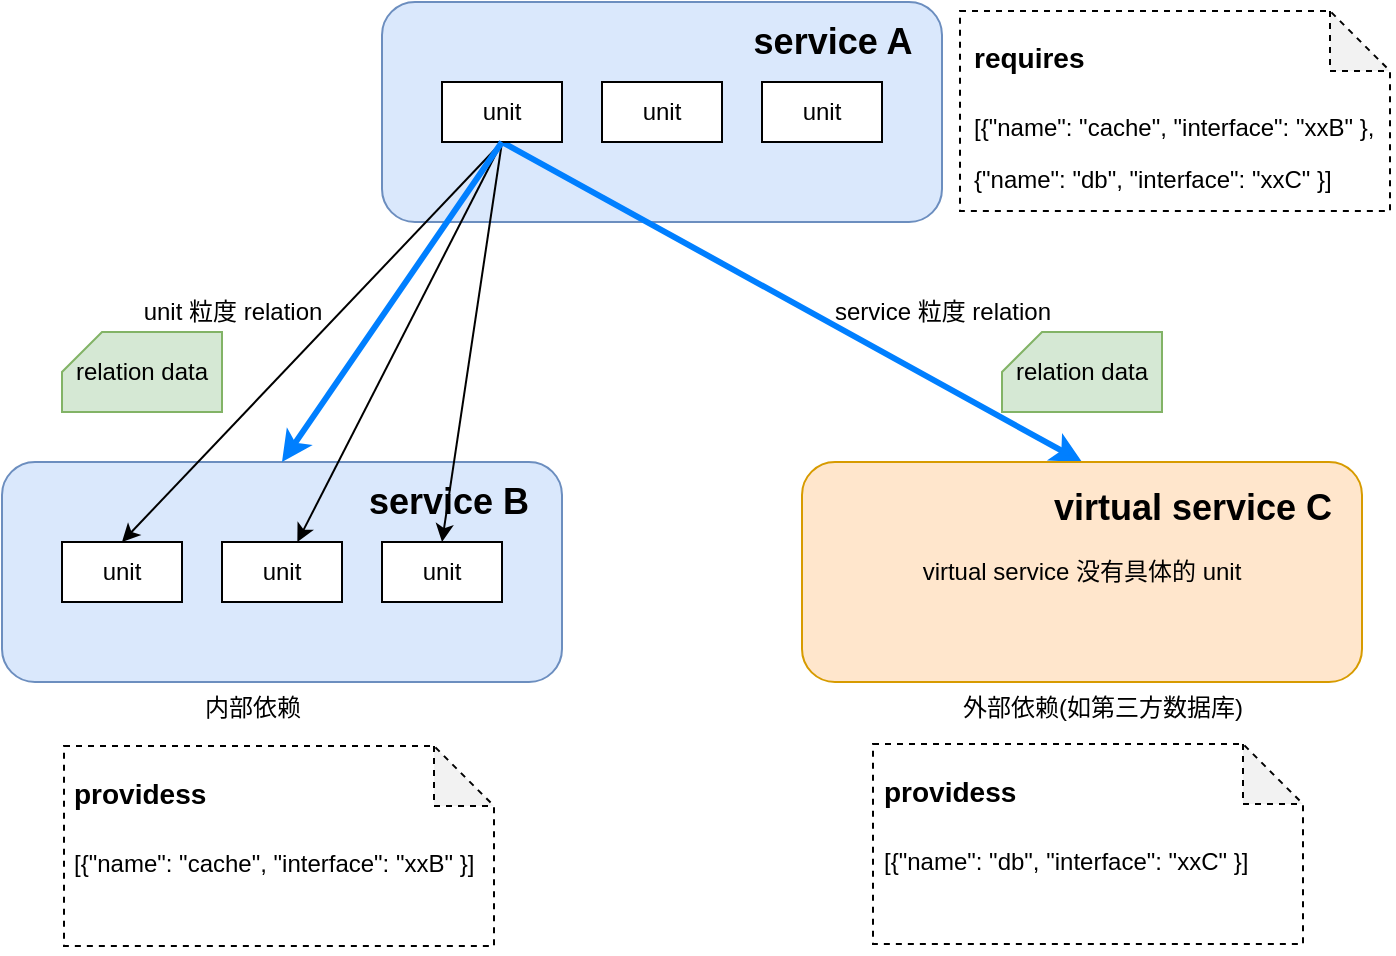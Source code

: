 <mxfile version="27.0.2">
  <diagram name="第 1 页" id="M0PckJh09INUoynuIScb">
    <mxGraphModel dx="1018" dy="656" grid="0" gridSize="10" guides="1" tooltips="1" connect="1" arrows="0" fold="1" page="0" pageScale="1" pageWidth="827" pageHeight="1169" math="0" shadow="0">
      <root>
        <mxCell id="0" />
        <mxCell id="1" parent="0" />
        <mxCell id="pjB6igj8BD-5Tx-MrWYA-7" value="" style="shape=note;whiteSpace=wrap;html=1;backgroundOutline=1;darkOpacity=0.05;dashed=1;" vertex="1" parent="1">
          <mxGeometry x="71" y="552" width="215" height="100" as="geometry" />
        </mxCell>
        <mxCell id="G2exn4v3z7NhBWVFwhuA-33" value="" style="verticalLabelPosition=bottom;verticalAlign=top;html=1;shape=card;whiteSpace=wrap;size=20;arcSize=12;fillColor=#d5e8d4;strokeColor=#82b366;" parent="1" vertex="1">
          <mxGeometry x="70" y="345" width="80" height="40" as="geometry" />
        </mxCell>
        <mxCell id="G2exn4v3z7NhBWVFwhuA-1" value="" style="rounded=1;whiteSpace=wrap;html=1;fillColor=#dae8fc;strokeColor=#6c8ebf;" parent="1" vertex="1">
          <mxGeometry x="230" y="180" width="280" height="110" as="geometry" />
        </mxCell>
        <mxCell id="G2exn4v3z7NhBWVFwhuA-20" style="edgeStyle=none;rounded=0;orthogonalLoop=1;jettySize=auto;html=1;exitX=0.5;exitY=1;exitDx=0;exitDy=0;entryX=0.5;entryY=0;entryDx=0;entryDy=0;strokeWidth=3;strokeColor=#007FFF;" parent="1" source="G2exn4v3z7NhBWVFwhuA-2" target="G2exn4v3z7NhBWVFwhuA-12" edge="1">
          <mxGeometry relative="1" as="geometry" />
        </mxCell>
        <mxCell id="G2exn4v3z7NhBWVFwhuA-2" value="unit" style="rounded=0;whiteSpace=wrap;html=1;" parent="1" vertex="1">
          <mxGeometry x="260" y="220" width="60" height="30" as="geometry" />
        </mxCell>
        <mxCell id="G2exn4v3z7NhBWVFwhuA-3" value="unit" style="rounded=0;whiteSpace=wrap;html=1;" parent="1" vertex="1">
          <mxGeometry x="340" y="220" width="60" height="30" as="geometry" />
        </mxCell>
        <mxCell id="G2exn4v3z7NhBWVFwhuA-4" value="service A" style="text;html=1;align=center;verticalAlign=middle;resizable=0;points=[];autosize=1;strokeColor=none;fillColor=none;fontSize=18;fontStyle=1" parent="1" vertex="1">
          <mxGeometry x="409" y="183" width="91" height="34" as="geometry" />
        </mxCell>
        <mxCell id="G2exn4v3z7NhBWVFwhuA-5" value="unit" style="rounded=0;whiteSpace=wrap;html=1;" parent="1" vertex="1">
          <mxGeometry x="420" y="220" width="60" height="30" as="geometry" />
        </mxCell>
        <mxCell id="G2exn4v3z7NhBWVFwhuA-7" value="" style="rounded=1;whiteSpace=wrap;html=1;fillColor=#dae8fc;strokeColor=#6c8ebf;" parent="1" vertex="1">
          <mxGeometry x="40" y="410" width="280" height="110" as="geometry" />
        </mxCell>
        <mxCell id="G2exn4v3z7NhBWVFwhuA-8" value="unit" style="rounded=0;whiteSpace=wrap;html=1;" parent="1" vertex="1">
          <mxGeometry x="70" y="450" width="60" height="30" as="geometry" />
        </mxCell>
        <mxCell id="G2exn4v3z7NhBWVFwhuA-9" value="unit" style="rounded=0;whiteSpace=wrap;html=1;" parent="1" vertex="1">
          <mxGeometry x="150" y="450" width="60" height="30" as="geometry" />
        </mxCell>
        <mxCell id="G2exn4v3z7NhBWVFwhuA-10" value="service B" style="text;html=1;align=center;verticalAlign=middle;resizable=0;points=[];autosize=1;strokeColor=none;fillColor=none;fontSize=18;fontStyle=1" parent="1" vertex="1">
          <mxGeometry x="217" y="413" width="92" height="34" as="geometry" />
        </mxCell>
        <mxCell id="G2exn4v3z7NhBWVFwhuA-11" value="unit" style="rounded=0;whiteSpace=wrap;html=1;" parent="1" vertex="1">
          <mxGeometry x="230" y="450" width="60" height="30" as="geometry" />
        </mxCell>
        <mxCell id="G2exn4v3z7NhBWVFwhuA-12" value="virtual service 没有具体的 unit" style="rounded=1;whiteSpace=wrap;html=1;fillColor=#ffe6cc;strokeColor=#d79b00;" parent="1" vertex="1">
          <mxGeometry x="440" y="410" width="280" height="110" as="geometry" />
        </mxCell>
        <mxCell id="G2exn4v3z7NhBWVFwhuA-15" value="virtual service C" style="text;html=1;align=center;verticalAlign=middle;resizable=0;points=[];autosize=1;strokeColor=none;fillColor=none;fontSize=18;fontStyle=1" parent="1" vertex="1">
          <mxGeometry x="562" y="416" width="146" height="34" as="geometry" />
        </mxCell>
        <mxCell id="G2exn4v3z7NhBWVFwhuA-17" style="rounded=0;orthogonalLoop=1;jettySize=auto;html=1;exitX=0.5;exitY=1;exitDx=0;exitDy=0;entryX=0.5;entryY=0;entryDx=0;entryDy=0;" parent="1" source="G2exn4v3z7NhBWVFwhuA-2" target="G2exn4v3z7NhBWVFwhuA-8" edge="1">
          <mxGeometry relative="1" as="geometry" />
        </mxCell>
        <mxCell id="G2exn4v3z7NhBWVFwhuA-18" style="rounded=0;orthogonalLoop=1;jettySize=auto;html=1;" parent="1" target="G2exn4v3z7NhBWVFwhuA-9" edge="1">
          <mxGeometry relative="1" as="geometry">
            <mxPoint x="290" y="250" as="sourcePoint" />
          </mxGeometry>
        </mxCell>
        <mxCell id="G2exn4v3z7NhBWVFwhuA-19" style="rounded=0;orthogonalLoop=1;jettySize=auto;html=1;exitX=0.5;exitY=1;exitDx=0;exitDy=0;entryX=0.5;entryY=0;entryDx=0;entryDy=0;" parent="1" source="G2exn4v3z7NhBWVFwhuA-2" target="G2exn4v3z7NhBWVFwhuA-11" edge="1">
          <mxGeometry relative="1" as="geometry" />
        </mxCell>
        <mxCell id="G2exn4v3z7NhBWVFwhuA-21" style="edgeStyle=none;rounded=0;orthogonalLoop=1;jettySize=auto;html=1;exitX=0.5;exitY=1;exitDx=0;exitDy=0;entryX=0.5;entryY=0;entryDx=0;entryDy=0;strokeWidth=3;strokeColor=#007FFF;" parent="1" source="G2exn4v3z7NhBWVFwhuA-2" target="G2exn4v3z7NhBWVFwhuA-7" edge="1">
          <mxGeometry relative="1" as="geometry">
            <mxPoint x="300" y="260" as="sourcePoint" />
            <mxPoint x="590" y="420" as="targetPoint" />
          </mxGeometry>
        </mxCell>
        <mxCell id="G2exn4v3z7NhBWVFwhuA-22" value="service 粒度 relation" style="text;html=1;align=center;verticalAlign=middle;resizable=0;points=[];autosize=1;strokeColor=none;fillColor=none;" parent="1" vertex="1">
          <mxGeometry x="445" y="320" width="130" height="30" as="geometry" />
        </mxCell>
        <mxCell id="G2exn4v3z7NhBWVFwhuA-26" value="unit 粒度 relation" style="text;html=1;align=center;verticalAlign=middle;resizable=0;points=[];autosize=1;strokeColor=none;fillColor=none;" parent="1" vertex="1">
          <mxGeometry x="100" y="320" width="110" height="30" as="geometry" />
        </mxCell>
        <mxCell id="G2exn4v3z7NhBWVFwhuA-27" value="内部依赖" style="text;html=1;align=center;verticalAlign=middle;resizable=0;points=[];autosize=1;strokeColor=none;fillColor=none;" parent="1" vertex="1">
          <mxGeometry x="130" y="518" width="70" height="30" as="geometry" />
        </mxCell>
        <mxCell id="G2exn4v3z7NhBWVFwhuA-28" value="外部依赖(如第三方数据库)" style="text;html=1;align=center;verticalAlign=middle;resizable=0;points=[];autosize=1;strokeColor=none;fillColor=none;" parent="1" vertex="1">
          <mxGeometry x="510" y="518" width="160" height="30" as="geometry" />
        </mxCell>
        <mxCell id="G2exn4v3z7NhBWVFwhuA-29" value="" style="verticalLabelPosition=bottom;verticalAlign=top;html=1;shape=card;whiteSpace=wrap;size=20;arcSize=12;fillColor=#d5e8d4;strokeColor=#82b366;" parent="1" vertex="1">
          <mxGeometry x="540" y="345" width="80" height="40" as="geometry" />
        </mxCell>
        <mxCell id="G2exn4v3z7NhBWVFwhuA-30" value="relation data" style="text;html=1;align=center;verticalAlign=middle;whiteSpace=wrap;rounded=0;" parent="1" vertex="1">
          <mxGeometry x="540" y="350" width="80" height="30" as="geometry" />
        </mxCell>
        <mxCell id="G2exn4v3z7NhBWVFwhuA-31" value="relation data" style="text;html=1;align=center;verticalAlign=middle;whiteSpace=wrap;rounded=0;" parent="1" vertex="1">
          <mxGeometry x="70" y="350" width="80" height="30" as="geometry" />
        </mxCell>
        <mxCell id="pjB6igj8BD-5Tx-MrWYA-3" value="" style="shape=note;whiteSpace=wrap;html=1;backgroundOutline=1;darkOpacity=0.05;dashed=1;" vertex="1" parent="1">
          <mxGeometry x="519" y="184.5" width="215" height="100" as="geometry" />
        </mxCell>
        <mxCell id="pjB6igj8BD-5Tx-MrWYA-4" value="&lt;h1 style=&quot;margin-top: 0px;&quot;&gt;&lt;font style=&quot;font-size: 14px;&quot;&gt;requires&lt;/font&gt;&lt;/h1&gt;&lt;p&gt;[&lt;span style=&quot;background-color: transparent; color: light-dark(rgb(0, 0, 0), rgb(255, 255, 255));&quot;&gt;{&quot;name&quot;: &quot;cache&quot;, &quot;interface&quot;: &quot;xxB&quot; },&lt;/span&gt;&lt;/p&gt;&lt;p&gt;{&quot;name&quot;: &quot;db&quot;, &quot;interface&quot;: &quot;xxC&quot; }&lt;span style=&quot;background-color: transparent; color: light-dark(rgb(0, 0, 0), rgb(255, 255, 255));&quot;&gt;]&lt;/span&gt;&lt;/p&gt;" style="text;html=1;whiteSpace=wrap;overflow=hidden;rounded=0;" vertex="1" parent="1">
          <mxGeometry x="524" y="184" width="212" height="101" as="geometry" />
        </mxCell>
        <mxCell id="pjB6igj8BD-5Tx-MrWYA-5" value="&lt;h1 style=&quot;margin-top: 0px;&quot;&gt;&lt;font style=&quot;font-size: 14px;&quot;&gt;providess&lt;/font&gt;&lt;/h1&gt;&lt;p&gt;[&lt;span style=&quot;background-color: transparent; color: light-dark(rgb(0, 0, 0), rgb(255, 255, 255));&quot;&gt;{&quot;name&quot;: &quot;cache&quot;, &quot;interface&quot;: &quot;xxB&quot; }&lt;/span&gt;&lt;span style=&quot;background-color: transparent; color: light-dark(rgb(0, 0, 0), rgb(255, 255, 255));&quot;&gt;]&lt;/span&gt;&lt;/p&gt;" style="text;html=1;whiteSpace=wrap;overflow=hidden;rounded=0;" vertex="1" parent="1">
          <mxGeometry x="74" y="552" width="212" height="101" as="geometry" />
        </mxCell>
        <mxCell id="pjB6igj8BD-5Tx-MrWYA-9" value="" style="shape=note;whiteSpace=wrap;html=1;backgroundOutline=1;darkOpacity=0.05;dashed=1;" vertex="1" parent="1">
          <mxGeometry x="475.5" y="551" width="215" height="100" as="geometry" />
        </mxCell>
        <mxCell id="pjB6igj8BD-5Tx-MrWYA-10" value="&lt;h1 style=&quot;margin-top: 0px;&quot;&gt;&lt;font style=&quot;font-size: 14px;&quot;&gt;providess&lt;/font&gt;&lt;/h1&gt;&lt;p&gt;[&lt;span style=&quot;background-color: transparent; color: light-dark(rgb(0, 0, 0), rgb(255, 255, 255));&quot;&gt;{&quot;name&quot;: &quot;db&quot;, &quot;interface&quot;: &quot;xxC&quot; }&lt;/span&gt;&lt;span style=&quot;background-color: transparent; color: light-dark(rgb(0, 0, 0), rgb(255, 255, 255));&quot;&gt;]&lt;/span&gt;&lt;/p&gt;" style="text;html=1;whiteSpace=wrap;overflow=hidden;rounded=0;" vertex="1" parent="1">
          <mxGeometry x="478.5" y="551" width="212" height="101" as="geometry" />
        </mxCell>
      </root>
    </mxGraphModel>
  </diagram>
</mxfile>
